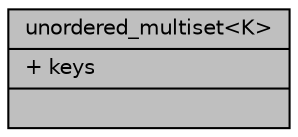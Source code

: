 digraph "unordered_multiset&lt;K&gt;"
{
 // INTERACTIVE_SVG=YES
  bgcolor="transparent";
  edge [fontname="Helvetica",fontsize="10",labelfontname="Helvetica",labelfontsize="10"];
  node [fontname="Helvetica",fontsize="10",shape=record];
  Node1 [label="{unordered_multiset\<K\>\n|+ keys\l|}",height=0.2,width=0.4,color="black", fillcolor="grey75", style="filled", fontcolor="black"];
}
